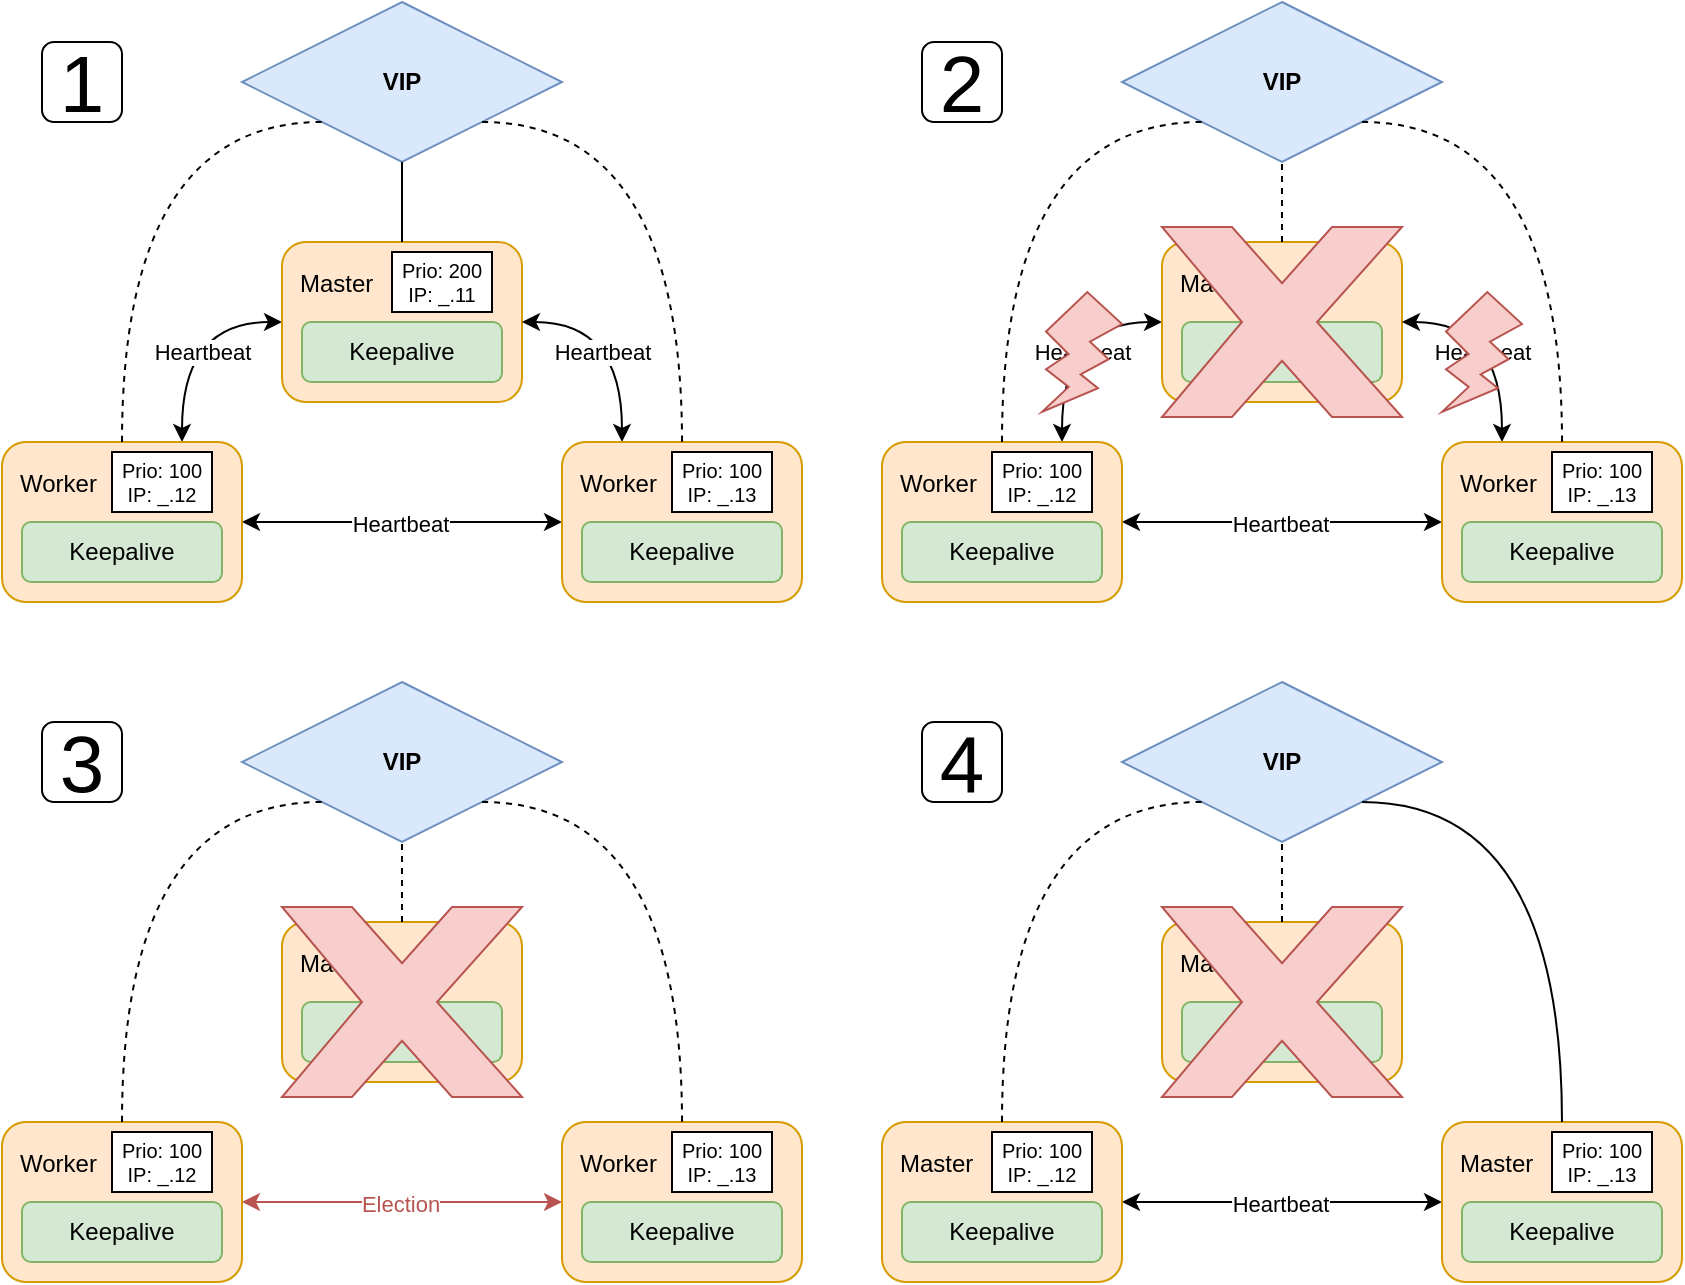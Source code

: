 <mxfile scale="2" border="0">
    <diagram name="Page-1" id="1QJ3ojfXV47My5qo5HPt">
        <mxGraphModel dx="942" dy="906" grid="1" gridSize="10" guides="1" tooltips="1" connect="1" arrows="1" fold="1" page="1" pageScale="1" pageWidth="850" pageHeight="1100" math="0" shadow="0">
            <root>
                <mxCell id="0"/>
                <mxCell id="1" parent="0"/>
                <mxCell id="13" style="edgeStyle=none;html=1;exitX=1;exitY=0.5;exitDx=0;exitDy=0;entryX=0;entryY=0.5;entryDx=0;entryDy=0;startArrow=classic;startFill=1;" parent="1" source="-qO422OTfceK4YMZ6_Ft-2" target="-qO422OTfceK4YMZ6_Ft-4" edge="1">
                    <mxGeometry relative="1" as="geometry"/>
                </mxCell>
                <mxCell id="16" value="Heartbeat" style="edgeLabel;html=1;align=center;verticalAlign=middle;resizable=0;points=[];" parent="13" vertex="1" connectable="0">
                    <mxGeometry x="-0.02" y="-1" relative="1" as="geometry">
                        <mxPoint as="offset"/>
                    </mxGeometry>
                </mxCell>
                <mxCell id="14" style="edgeStyle=orthogonalEdgeStyle;html=1;exitX=0.75;exitY=0;exitDx=0;exitDy=0;entryX=0;entryY=0.5;entryDx=0;entryDy=0;startArrow=classic;startFill=1;curved=1;" parent="1" source="-qO422OTfceK4YMZ6_Ft-2" target="-qO422OTfceK4YMZ6_Ft-3" edge="1">
                    <mxGeometry relative="1" as="geometry"/>
                </mxCell>
                <mxCell id="15" value="&lt;span style=&quot;color: rgb(0, 0, 0);&quot;&gt;Heartbeat&lt;/span&gt;" style="edgeLabel;html=1;align=center;verticalAlign=middle;resizable=0;points=[];" parent="14" vertex="1" connectable="0">
                    <mxGeometry x="0.053" y="1" relative="1" as="geometry">
                        <mxPoint x="11" y="13" as="offset"/>
                    </mxGeometry>
                </mxCell>
                <mxCell id="-qO422OTfceK4YMZ6_Ft-2" value="Worker" style="rounded=1;whiteSpace=wrap;html=1;fillColor=#ffe6cc;strokeColor=#d79b00;align=left;verticalAlign=top;spacing=9;fontSize=12;" parent="1" vertex="1">
                    <mxGeometry x="200" y="420" width="120" height="80" as="geometry"/>
                </mxCell>
                <mxCell id="-qO422OTfceK4YMZ6_Ft-3" value="Master" style="rounded=1;whiteSpace=wrap;html=1;fillColor=#ffe6cc;strokeColor=#d79b00;align=left;verticalAlign=top;spacing=9;" parent="1" vertex="1">
                    <mxGeometry x="340" y="320" width="120" height="80" as="geometry"/>
                </mxCell>
                <mxCell id="12" style="edgeStyle=orthogonalEdgeStyle;html=1;exitX=0.25;exitY=0;exitDx=0;exitDy=0;entryX=1;entryY=0.5;entryDx=0;entryDy=0;startArrow=classic;startFill=1;curved=1;" parent="1" source="-qO422OTfceK4YMZ6_Ft-4" target="-qO422OTfceK4YMZ6_Ft-3" edge="1">
                    <mxGeometry relative="1" as="geometry"/>
                </mxCell>
                <mxCell id="17" value="&lt;span style=&quot;color: rgb(0, 0, 0);&quot;&gt;Heartbeat&lt;/span&gt;" style="edgeLabel;html=1;align=center;verticalAlign=middle;resizable=0;points=[];" parent="12" vertex="1" connectable="0">
                    <mxGeometry x="0.076" y="1" relative="1" as="geometry">
                        <mxPoint x="-9" y="14" as="offset"/>
                    </mxGeometry>
                </mxCell>
                <mxCell id="-qO422OTfceK4YMZ6_Ft-4" value="Worker" style="rounded=1;whiteSpace=wrap;html=1;fillColor=#ffe6cc;strokeColor=#d79b00;verticalAlign=top;align=left;spacing=9;" parent="1" vertex="1">
                    <mxGeometry x="480" y="420" width="120" height="80" as="geometry"/>
                </mxCell>
                <mxCell id="-qO422OTfceK4YMZ6_Ft-5" value="&lt;b&gt;VIP&lt;/b&gt;" style="rhombus;whiteSpace=wrap;html=1;fillColor=#dae8fc;strokeColor=#6c8ebf;" parent="1" vertex="1">
                    <mxGeometry x="320" y="200" width="160" height="80" as="geometry"/>
                </mxCell>
                <mxCell id="-qO422OTfceK4YMZ6_Ft-11" value="" style="endArrow=none;html=1;rounded=0;fontStyle=2;entryX=0.5;entryY=0;entryDx=0;entryDy=0;dashed=1;exitX=1;exitY=1;exitDx=0;exitDy=0;edgeStyle=orthogonalEdgeStyle;curved=1;" parent="1" source="-qO422OTfceK4YMZ6_Ft-5" target="-qO422OTfceK4YMZ6_Ft-4" edge="1">
                    <mxGeometry width="50" height="50" relative="1" as="geometry">
                        <mxPoint x="400" y="480" as="sourcePoint"/>
                        <mxPoint x="500" y="480" as="targetPoint"/>
                        <Array as="points">
                            <mxPoint x="540" y="260"/>
                        </Array>
                    </mxGeometry>
                </mxCell>
                <mxCell id="-qO422OTfceK4YMZ6_Ft-12" value="" style="endArrow=none;html=1;rounded=0;entryX=0.5;entryY=1;entryDx=0;entryDy=0;exitX=0.5;exitY=0;exitDx=0;exitDy=0;" parent="1" source="-qO422OTfceK4YMZ6_Ft-3" target="-qO422OTfceK4YMZ6_Ft-5" edge="1">
                    <mxGeometry width="50" height="50" relative="1" as="geometry">
                        <mxPoint x="410" y="480" as="sourcePoint"/>
                        <mxPoint x="460" y="430" as="targetPoint"/>
                    </mxGeometry>
                </mxCell>
                <mxCell id="-qO422OTfceK4YMZ6_Ft-13" value="" style="endArrow=none;html=1;rounded=0;entryX=0;entryY=1;entryDx=0;entryDy=0;exitX=0.5;exitY=0;exitDx=0;exitDy=0;dashed=1;edgeStyle=orthogonalEdgeStyle;curved=1;" parent="1" source="-qO422OTfceK4YMZ6_Ft-2" target="-qO422OTfceK4YMZ6_Ft-5" edge="1">
                    <mxGeometry width="50" height="50" relative="1" as="geometry">
                        <mxPoint x="400" y="480" as="sourcePoint"/>
                        <mxPoint x="450" y="430" as="targetPoint"/>
                        <Array as="points">
                            <mxPoint x="260" y="260"/>
                        </Array>
                    </mxGeometry>
                </mxCell>
                <mxCell id="-qO422OTfceK4YMZ6_Ft-14" value="Keepalive" style="rounded=1;whiteSpace=wrap;html=1;fillColor=#d5e8d4;strokeColor=#82b366;" parent="1" vertex="1">
                    <mxGeometry x="210" y="460" width="100" height="30" as="geometry"/>
                </mxCell>
                <mxCell id="-qO422OTfceK4YMZ6_Ft-15" value="Keepalive" style="rounded=1;whiteSpace=wrap;html=1;fillColor=#d5e8d4;strokeColor=#82b366;" parent="1" vertex="1">
                    <mxGeometry x="350" y="360" width="100" height="30" as="geometry"/>
                </mxCell>
                <mxCell id="-qO422OTfceK4YMZ6_Ft-16" value="Keepalive" style="rounded=1;whiteSpace=wrap;html=1;fillColor=#d5e8d4;strokeColor=#82b366;" parent="1" vertex="1">
                    <mxGeometry x="490" y="460" width="100" height="30" as="geometry"/>
                </mxCell>
                <mxCell id="44" style="edgeStyle=none;html=1;exitX=1;exitY=0.5;exitDx=0;exitDy=0;entryX=0;entryY=0.5;entryDx=0;entryDy=0;startArrow=classic;startFill=1;" parent="1" source="48" target="52" edge="1">
                    <mxGeometry relative="1" as="geometry"/>
                </mxCell>
                <mxCell id="45" value="Heartbeat" style="edgeLabel;html=1;align=center;verticalAlign=middle;resizable=0;points=[];" parent="44" vertex="1" connectable="0">
                    <mxGeometry x="-0.02" y="-1" relative="1" as="geometry">
                        <mxPoint as="offset"/>
                    </mxGeometry>
                </mxCell>
                <mxCell id="46" style="edgeStyle=orthogonalEdgeStyle;html=1;exitX=0.75;exitY=0;exitDx=0;exitDy=0;entryX=0;entryY=0.5;entryDx=0;entryDy=0;startArrow=classic;startFill=1;curved=1;" parent="1" source="48" target="49" edge="1">
                    <mxGeometry relative="1" as="geometry"/>
                </mxCell>
                <mxCell id="47" value="&lt;span style=&quot;color: rgb(0, 0, 0);&quot;&gt;Heartbeat&lt;/span&gt;" style="edgeLabel;html=1;align=center;verticalAlign=middle;resizable=0;points=[];" parent="46" vertex="1" connectable="0">
                    <mxGeometry x="0.053" y="1" relative="1" as="geometry">
                        <mxPoint x="11" y="13" as="offset"/>
                    </mxGeometry>
                </mxCell>
                <mxCell id="48" value="Worker" style="rounded=1;whiteSpace=wrap;html=1;fillColor=#ffe6cc;strokeColor=#d79b00;align=left;verticalAlign=top;spacing=9;fontSize=12;" parent="1" vertex="1">
                    <mxGeometry x="640" y="420" width="120" height="80" as="geometry"/>
                </mxCell>
                <mxCell id="49" value="Master" style="rounded=1;whiteSpace=wrap;html=1;fillColor=#ffe6cc;strokeColor=#d79b00;align=left;verticalAlign=top;spacing=9;" parent="1" vertex="1">
                    <mxGeometry x="780" y="320" width="120" height="80" as="geometry"/>
                </mxCell>
                <mxCell id="50" style="edgeStyle=orthogonalEdgeStyle;html=1;exitX=0.25;exitY=0;exitDx=0;exitDy=0;entryX=1;entryY=0.5;entryDx=0;entryDy=0;startArrow=classic;startFill=1;curved=1;" parent="1" source="52" target="49" edge="1">
                    <mxGeometry relative="1" as="geometry"/>
                </mxCell>
                <mxCell id="51" value="&lt;span style=&quot;color: rgb(0, 0, 0);&quot;&gt;Heartbeat&lt;/span&gt;" style="edgeLabel;html=1;align=center;verticalAlign=middle;resizable=0;points=[];" parent="50" vertex="1" connectable="0">
                    <mxGeometry x="0.076" y="1" relative="1" as="geometry">
                        <mxPoint x="-9" y="14" as="offset"/>
                    </mxGeometry>
                </mxCell>
                <mxCell id="52" value="Worker" style="rounded=1;whiteSpace=wrap;html=1;fillColor=#ffe6cc;strokeColor=#d79b00;verticalAlign=top;align=left;spacing=9;" parent="1" vertex="1">
                    <mxGeometry x="920" y="420" width="120" height="80" as="geometry"/>
                </mxCell>
                <mxCell id="53" value="&lt;b&gt;VIP&lt;/b&gt;" style="rhombus;whiteSpace=wrap;html=1;fillColor=#dae8fc;strokeColor=#6c8ebf;" parent="1" vertex="1">
                    <mxGeometry x="760" y="200" width="160" height="80" as="geometry"/>
                </mxCell>
                <mxCell id="54" value="" style="endArrow=none;html=1;rounded=0;fontStyle=2;entryX=0.5;entryY=0;entryDx=0;entryDy=0;dashed=1;exitX=1;exitY=1;exitDx=0;exitDy=0;edgeStyle=orthogonalEdgeStyle;curved=1;" parent="1" source="53" target="52" edge="1">
                    <mxGeometry width="50" height="50" relative="1" as="geometry">
                        <mxPoint x="840" y="480" as="sourcePoint"/>
                        <mxPoint x="940" y="480" as="targetPoint"/>
                        <Array as="points">
                            <mxPoint x="980" y="260"/>
                        </Array>
                    </mxGeometry>
                </mxCell>
                <mxCell id="55" value="" style="endArrow=none;html=1;rounded=0;entryX=0.5;entryY=1;entryDx=0;entryDy=0;exitX=0.5;exitY=0;exitDx=0;exitDy=0;dashed=1;" parent="1" source="49" target="53" edge="1">
                    <mxGeometry width="50" height="50" relative="1" as="geometry">
                        <mxPoint x="850" y="480" as="sourcePoint"/>
                        <mxPoint x="900" y="430" as="targetPoint"/>
                    </mxGeometry>
                </mxCell>
                <mxCell id="56" value="" style="endArrow=none;html=1;rounded=0;entryX=0;entryY=1;entryDx=0;entryDy=0;exitX=0.5;exitY=0;exitDx=0;exitDy=0;dashed=1;edgeStyle=orthogonalEdgeStyle;curved=1;" parent="1" source="48" target="53" edge="1">
                    <mxGeometry width="50" height="50" relative="1" as="geometry">
                        <mxPoint x="840" y="480" as="sourcePoint"/>
                        <mxPoint x="890" y="430" as="targetPoint"/>
                        <Array as="points">
                            <mxPoint x="700" y="260"/>
                        </Array>
                    </mxGeometry>
                </mxCell>
                <mxCell id="57" value="Keepalive" style="rounded=1;whiteSpace=wrap;html=1;fillColor=#d5e8d4;strokeColor=#82b366;" parent="1" vertex="1">
                    <mxGeometry x="650" y="460" width="100" height="30" as="geometry"/>
                </mxCell>
                <mxCell id="58" value="Keepalive" style="rounded=1;whiteSpace=wrap;html=1;fillColor=#d5e8d4;strokeColor=#82b366;" parent="1" vertex="1">
                    <mxGeometry x="790" y="360" width="100" height="30" as="geometry"/>
                </mxCell>
                <mxCell id="59" value="Keepalive" style="rounded=1;whiteSpace=wrap;html=1;fillColor=#d5e8d4;strokeColor=#82b366;" parent="1" vertex="1">
                    <mxGeometry x="930" y="460" width="100" height="30" as="geometry"/>
                </mxCell>
                <mxCell id="41" value="" style="verticalLabelPosition=bottom;verticalAlign=top;html=1;shape=mxgraph.basic.x;fillColor=#f8cecc;strokeColor=#b85450;" parent="1" vertex="1">
                    <mxGeometry x="780" y="312.5" width="120" height="95" as="geometry"/>
                </mxCell>
                <mxCell id="43" value="" style="verticalLabelPosition=bottom;verticalAlign=top;html=1;shape=mxgraph.basic.flash;fillColor=#f8cecc;strokeColor=#b85450;" parent="1" vertex="1">
                    <mxGeometry x="920" y="345" width="40" height="60" as="geometry"/>
                </mxCell>
                <mxCell id="60" value="" style="verticalLabelPosition=bottom;verticalAlign=top;html=1;shape=mxgraph.basic.flash;fillColor=#f8cecc;strokeColor=#b85450;" parent="1" vertex="1">
                    <mxGeometry x="720" y="345" width="40" height="60" as="geometry"/>
                </mxCell>
                <mxCell id="61" style="edgeStyle=none;html=1;exitX=1;exitY=0.5;exitDx=0;exitDy=0;entryX=0;entryY=0.5;entryDx=0;entryDy=0;startArrow=classic;startFill=1;fillColor=#f8cecc;strokeColor=#b85450;" parent="1" source="65" target="69" edge="1">
                    <mxGeometry relative="1" as="geometry"/>
                </mxCell>
                <mxCell id="62" value="&lt;font style=&quot;color: light-dark(rgb(184, 84, 80), rgb(237, 237, 237));&quot;&gt;Election&lt;/font&gt;" style="edgeLabel;html=1;align=center;verticalAlign=middle;resizable=0;points=[];" parent="61" vertex="1" connectable="0">
                    <mxGeometry x="-0.02" y="-1" relative="1" as="geometry">
                        <mxPoint as="offset"/>
                    </mxGeometry>
                </mxCell>
                <mxCell id="65" value="Worker" style="rounded=1;whiteSpace=wrap;html=1;fillColor=#ffe6cc;strokeColor=#d79b00;align=left;verticalAlign=top;spacing=9;fontSize=12;" parent="1" vertex="1">
                    <mxGeometry x="200" y="760" width="120" height="80" as="geometry"/>
                </mxCell>
                <mxCell id="66" value="Master" style="rounded=1;whiteSpace=wrap;html=1;fillColor=#ffe6cc;strokeColor=#d79b00;align=left;verticalAlign=top;spacing=9;" parent="1" vertex="1">
                    <mxGeometry x="340" y="660" width="120" height="80" as="geometry"/>
                </mxCell>
                <mxCell id="69" value="Worker" style="rounded=1;whiteSpace=wrap;html=1;fillColor=#ffe6cc;strokeColor=#d79b00;verticalAlign=top;align=left;spacing=9;" parent="1" vertex="1">
                    <mxGeometry x="480" y="760" width="120" height="80" as="geometry"/>
                </mxCell>
                <mxCell id="70" value="&lt;b&gt;VIP&lt;/b&gt;" style="rhombus;whiteSpace=wrap;html=1;fillColor=#dae8fc;strokeColor=#6c8ebf;" parent="1" vertex="1">
                    <mxGeometry x="320" y="540" width="160" height="80" as="geometry"/>
                </mxCell>
                <mxCell id="71" value="" style="endArrow=none;html=1;rounded=0;fontStyle=2;entryX=0.5;entryY=0;entryDx=0;entryDy=0;dashed=1;exitX=1;exitY=1;exitDx=0;exitDy=0;edgeStyle=orthogonalEdgeStyle;curved=1;" parent="1" source="70" target="69" edge="1">
                    <mxGeometry width="50" height="50" relative="1" as="geometry">
                        <mxPoint x="400" y="820" as="sourcePoint"/>
                        <mxPoint x="500" y="820" as="targetPoint"/>
                        <Array as="points">
                            <mxPoint x="540" y="600"/>
                        </Array>
                    </mxGeometry>
                </mxCell>
                <mxCell id="72" value="" style="endArrow=none;html=1;rounded=0;entryX=0.5;entryY=1;entryDx=0;entryDy=0;exitX=0.5;exitY=0;exitDx=0;exitDy=0;dashed=1;" parent="1" source="66" target="70" edge="1">
                    <mxGeometry width="50" height="50" relative="1" as="geometry">
                        <mxPoint x="410" y="820" as="sourcePoint"/>
                        <mxPoint x="460" y="770" as="targetPoint"/>
                    </mxGeometry>
                </mxCell>
                <mxCell id="73" value="" style="endArrow=none;html=1;rounded=0;entryX=0;entryY=1;entryDx=0;entryDy=0;exitX=0.5;exitY=0;exitDx=0;exitDy=0;dashed=1;edgeStyle=orthogonalEdgeStyle;curved=1;" parent="1" source="65" target="70" edge="1">
                    <mxGeometry width="50" height="50" relative="1" as="geometry">
                        <mxPoint x="400" y="820" as="sourcePoint"/>
                        <mxPoint x="450" y="770" as="targetPoint"/>
                        <Array as="points">
                            <mxPoint x="260" y="600"/>
                        </Array>
                    </mxGeometry>
                </mxCell>
                <mxCell id="74" value="Keepalive" style="rounded=1;whiteSpace=wrap;html=1;fillColor=#d5e8d4;strokeColor=#82b366;" parent="1" vertex="1">
                    <mxGeometry x="210" y="800" width="100" height="30" as="geometry"/>
                </mxCell>
                <mxCell id="75" value="Keepalive" style="rounded=1;whiteSpace=wrap;html=1;fillColor=#d5e8d4;strokeColor=#82b366;" parent="1" vertex="1">
                    <mxGeometry x="350" y="700" width="100" height="30" as="geometry"/>
                </mxCell>
                <mxCell id="76" value="Keepalive" style="rounded=1;whiteSpace=wrap;html=1;fillColor=#d5e8d4;strokeColor=#82b366;" parent="1" vertex="1">
                    <mxGeometry x="490" y="800" width="100" height="30" as="geometry"/>
                </mxCell>
                <mxCell id="77" value="" style="verticalLabelPosition=bottom;verticalAlign=top;html=1;shape=mxgraph.basic.x;fillColor=#f8cecc;strokeColor=#b85450;" parent="1" vertex="1">
                    <mxGeometry x="340" y="652.5" width="120" height="95" as="geometry"/>
                </mxCell>
                <mxCell id="80" style="edgeStyle=none;html=1;exitX=1;exitY=0.5;exitDx=0;exitDy=0;entryX=0;entryY=0.5;entryDx=0;entryDy=0;startArrow=classic;startFill=1;" parent="1" source="82" target="84" edge="1">
                    <mxGeometry relative="1" as="geometry"/>
                </mxCell>
                <mxCell id="81" value="&lt;font style=&quot;color: light-dark(rgb(0, 0, 0), rgb(237, 237, 237));&quot;&gt;Heartbeat&lt;/font&gt;" style="edgeLabel;html=1;align=center;verticalAlign=middle;resizable=0;points=[];" parent="80" vertex="1" connectable="0">
                    <mxGeometry x="-0.02" y="-1" relative="1" as="geometry">
                        <mxPoint as="offset"/>
                    </mxGeometry>
                </mxCell>
                <mxCell id="82" value="Master" style="rounded=1;whiteSpace=wrap;html=1;fillColor=#ffe6cc;strokeColor=#d79b00;align=left;verticalAlign=top;spacing=9;fontSize=12;" parent="1" vertex="1">
                    <mxGeometry x="640" y="760" width="120" height="80" as="geometry"/>
                </mxCell>
                <mxCell id="83" value="Master" style="rounded=1;whiteSpace=wrap;html=1;fillColor=#ffe6cc;strokeColor=#d79b00;align=left;verticalAlign=top;spacing=9;" parent="1" vertex="1">
                    <mxGeometry x="780" y="660" width="120" height="80" as="geometry"/>
                </mxCell>
                <mxCell id="84" value="Master" style="rounded=1;whiteSpace=wrap;html=1;fillColor=#ffe6cc;strokeColor=#d79b00;verticalAlign=top;align=left;spacing=9;" parent="1" vertex="1">
                    <mxGeometry x="920" y="760" width="120" height="80" as="geometry"/>
                </mxCell>
                <mxCell id="85" value="&lt;b&gt;VIP&lt;/b&gt;" style="rhombus;whiteSpace=wrap;html=1;fillColor=#dae8fc;strokeColor=#6c8ebf;" parent="1" vertex="1">
                    <mxGeometry x="760" y="540" width="160" height="80" as="geometry"/>
                </mxCell>
                <mxCell id="86" value="" style="endArrow=none;html=1;rounded=0;fontStyle=2;entryX=0.5;entryY=0;entryDx=0;entryDy=0;exitX=1;exitY=1;exitDx=0;exitDy=0;edgeStyle=orthogonalEdgeStyle;curved=1;" parent="1" source="85" target="84" edge="1">
                    <mxGeometry width="50" height="50" relative="1" as="geometry">
                        <mxPoint x="840" y="820" as="sourcePoint"/>
                        <mxPoint x="940" y="820" as="targetPoint"/>
                        <Array as="points">
                            <mxPoint x="980" y="600"/>
                        </Array>
                    </mxGeometry>
                </mxCell>
                <mxCell id="87" value="" style="endArrow=none;html=1;rounded=0;entryX=0.5;entryY=1;entryDx=0;entryDy=0;exitX=0.5;exitY=0;exitDx=0;exitDy=0;dashed=1;" parent="1" source="83" target="85" edge="1">
                    <mxGeometry width="50" height="50" relative="1" as="geometry">
                        <mxPoint x="850" y="820" as="sourcePoint"/>
                        <mxPoint x="900" y="770" as="targetPoint"/>
                    </mxGeometry>
                </mxCell>
                <mxCell id="88" value="" style="endArrow=none;html=1;rounded=0;entryX=0;entryY=1;entryDx=0;entryDy=0;exitX=0.5;exitY=0;exitDx=0;exitDy=0;dashed=1;edgeStyle=orthogonalEdgeStyle;curved=1;" parent="1" source="82" target="85" edge="1">
                    <mxGeometry width="50" height="50" relative="1" as="geometry">
                        <mxPoint x="840" y="820" as="sourcePoint"/>
                        <mxPoint x="890" y="770" as="targetPoint"/>
                        <Array as="points">
                            <mxPoint x="700" y="600"/>
                        </Array>
                    </mxGeometry>
                </mxCell>
                <mxCell id="89" value="Keepalive" style="rounded=1;whiteSpace=wrap;html=1;fillColor=#d5e8d4;strokeColor=#82b366;" parent="1" vertex="1">
                    <mxGeometry x="650" y="800" width="100" height="30" as="geometry"/>
                </mxCell>
                <mxCell id="90" value="Keepalive" style="rounded=1;whiteSpace=wrap;html=1;fillColor=#d5e8d4;strokeColor=#82b366;" parent="1" vertex="1">
                    <mxGeometry x="790" y="700" width="100" height="30" as="geometry"/>
                </mxCell>
                <mxCell id="91" value="Keepalive" style="rounded=1;whiteSpace=wrap;html=1;fillColor=#d5e8d4;strokeColor=#82b366;" parent="1" vertex="1">
                    <mxGeometry x="930" y="800" width="100" height="30" as="geometry"/>
                </mxCell>
                <mxCell id="92" value="" style="verticalLabelPosition=bottom;verticalAlign=top;html=1;shape=mxgraph.basic.x;fillColor=#f8cecc;strokeColor=#b85450;" parent="1" vertex="1">
                    <mxGeometry x="780" y="652.5" width="120" height="95" as="geometry"/>
                </mxCell>
                <mxCell id="96" value="Prio: 200&lt;br&gt;IP: _.11" style="rounded=0;whiteSpace=wrap;html=1;fontSize=10;" parent="1" vertex="1">
                    <mxGeometry x="395" y="325" width="50" height="30" as="geometry"/>
                </mxCell>
                <mxCell id="97" value="Prio: 100&lt;br&gt;IP: _.12" style="rounded=0;whiteSpace=wrap;html=1;fontSize=10;" parent="1" vertex="1">
                    <mxGeometry x="255" y="425" width="50" height="30" as="geometry"/>
                </mxCell>
                <mxCell id="98" value="Prio: 100&lt;br&gt;IP: _.13" style="rounded=0;whiteSpace=wrap;html=1;fontSize=10;" parent="1" vertex="1">
                    <mxGeometry x="535" y="425" width="50" height="30" as="geometry"/>
                </mxCell>
                <mxCell id="103" value="Prio: 100&lt;br&gt;IP: _.12" style="rounded=0;whiteSpace=wrap;html=1;fontSize=10;" parent="1" vertex="1">
                    <mxGeometry x="695" y="425" width="50" height="30" as="geometry"/>
                </mxCell>
                <mxCell id="104" value="Prio: 100&lt;br&gt;IP: _.13" style="rounded=0;whiteSpace=wrap;html=1;fontSize=10;" parent="1" vertex="1">
                    <mxGeometry x="975" y="425" width="50" height="30" as="geometry"/>
                </mxCell>
                <mxCell id="105" value="Prio: 100&lt;br&gt;IP: _.12" style="rounded=0;whiteSpace=wrap;html=1;fontSize=10;" parent="1" vertex="1">
                    <mxGeometry x="255" y="765" width="50" height="30" as="geometry"/>
                </mxCell>
                <mxCell id="106" value="Prio: 100&lt;br&gt;IP: _.13" style="rounded=0;whiteSpace=wrap;html=1;fontSize=10;" parent="1" vertex="1">
                    <mxGeometry x="535" y="765" width="50" height="30" as="geometry"/>
                </mxCell>
                <mxCell id="107" value="Prio: 100&lt;br&gt;IP: _.12" style="rounded=0;whiteSpace=wrap;html=1;fontSize=10;" parent="1" vertex="1">
                    <mxGeometry x="695" y="765" width="50" height="30" as="geometry"/>
                </mxCell>
                <mxCell id="108" value="Prio: 100&lt;br&gt;IP: _.13" style="rounded=0;whiteSpace=wrap;html=1;fontSize=10;" parent="1" vertex="1">
                    <mxGeometry x="975" y="765" width="50" height="30" as="geometry"/>
                </mxCell>
                <mxCell id="109" value="1" style="rounded=1;whiteSpace=wrap;html=1;fontSize=40;" parent="1" vertex="1">
                    <mxGeometry x="220" y="220" width="40" height="40" as="geometry"/>
                </mxCell>
                <mxCell id="110" value="2" style="rounded=1;whiteSpace=wrap;html=1;fontSize=40;" parent="1" vertex="1">
                    <mxGeometry x="660" y="220" width="40" height="40" as="geometry"/>
                </mxCell>
                <mxCell id="111" value="3" style="rounded=1;whiteSpace=wrap;html=1;fontSize=40;" parent="1" vertex="1">
                    <mxGeometry x="220" y="560" width="40" height="40" as="geometry"/>
                </mxCell>
                <mxCell id="112" value="4" style="rounded=1;whiteSpace=wrap;html=1;fontSize=40;" parent="1" vertex="1">
                    <mxGeometry x="660" y="560" width="40" height="40" as="geometry"/>
                </mxCell>
            </root>
        </mxGraphModel>
    </diagram>
</mxfile>